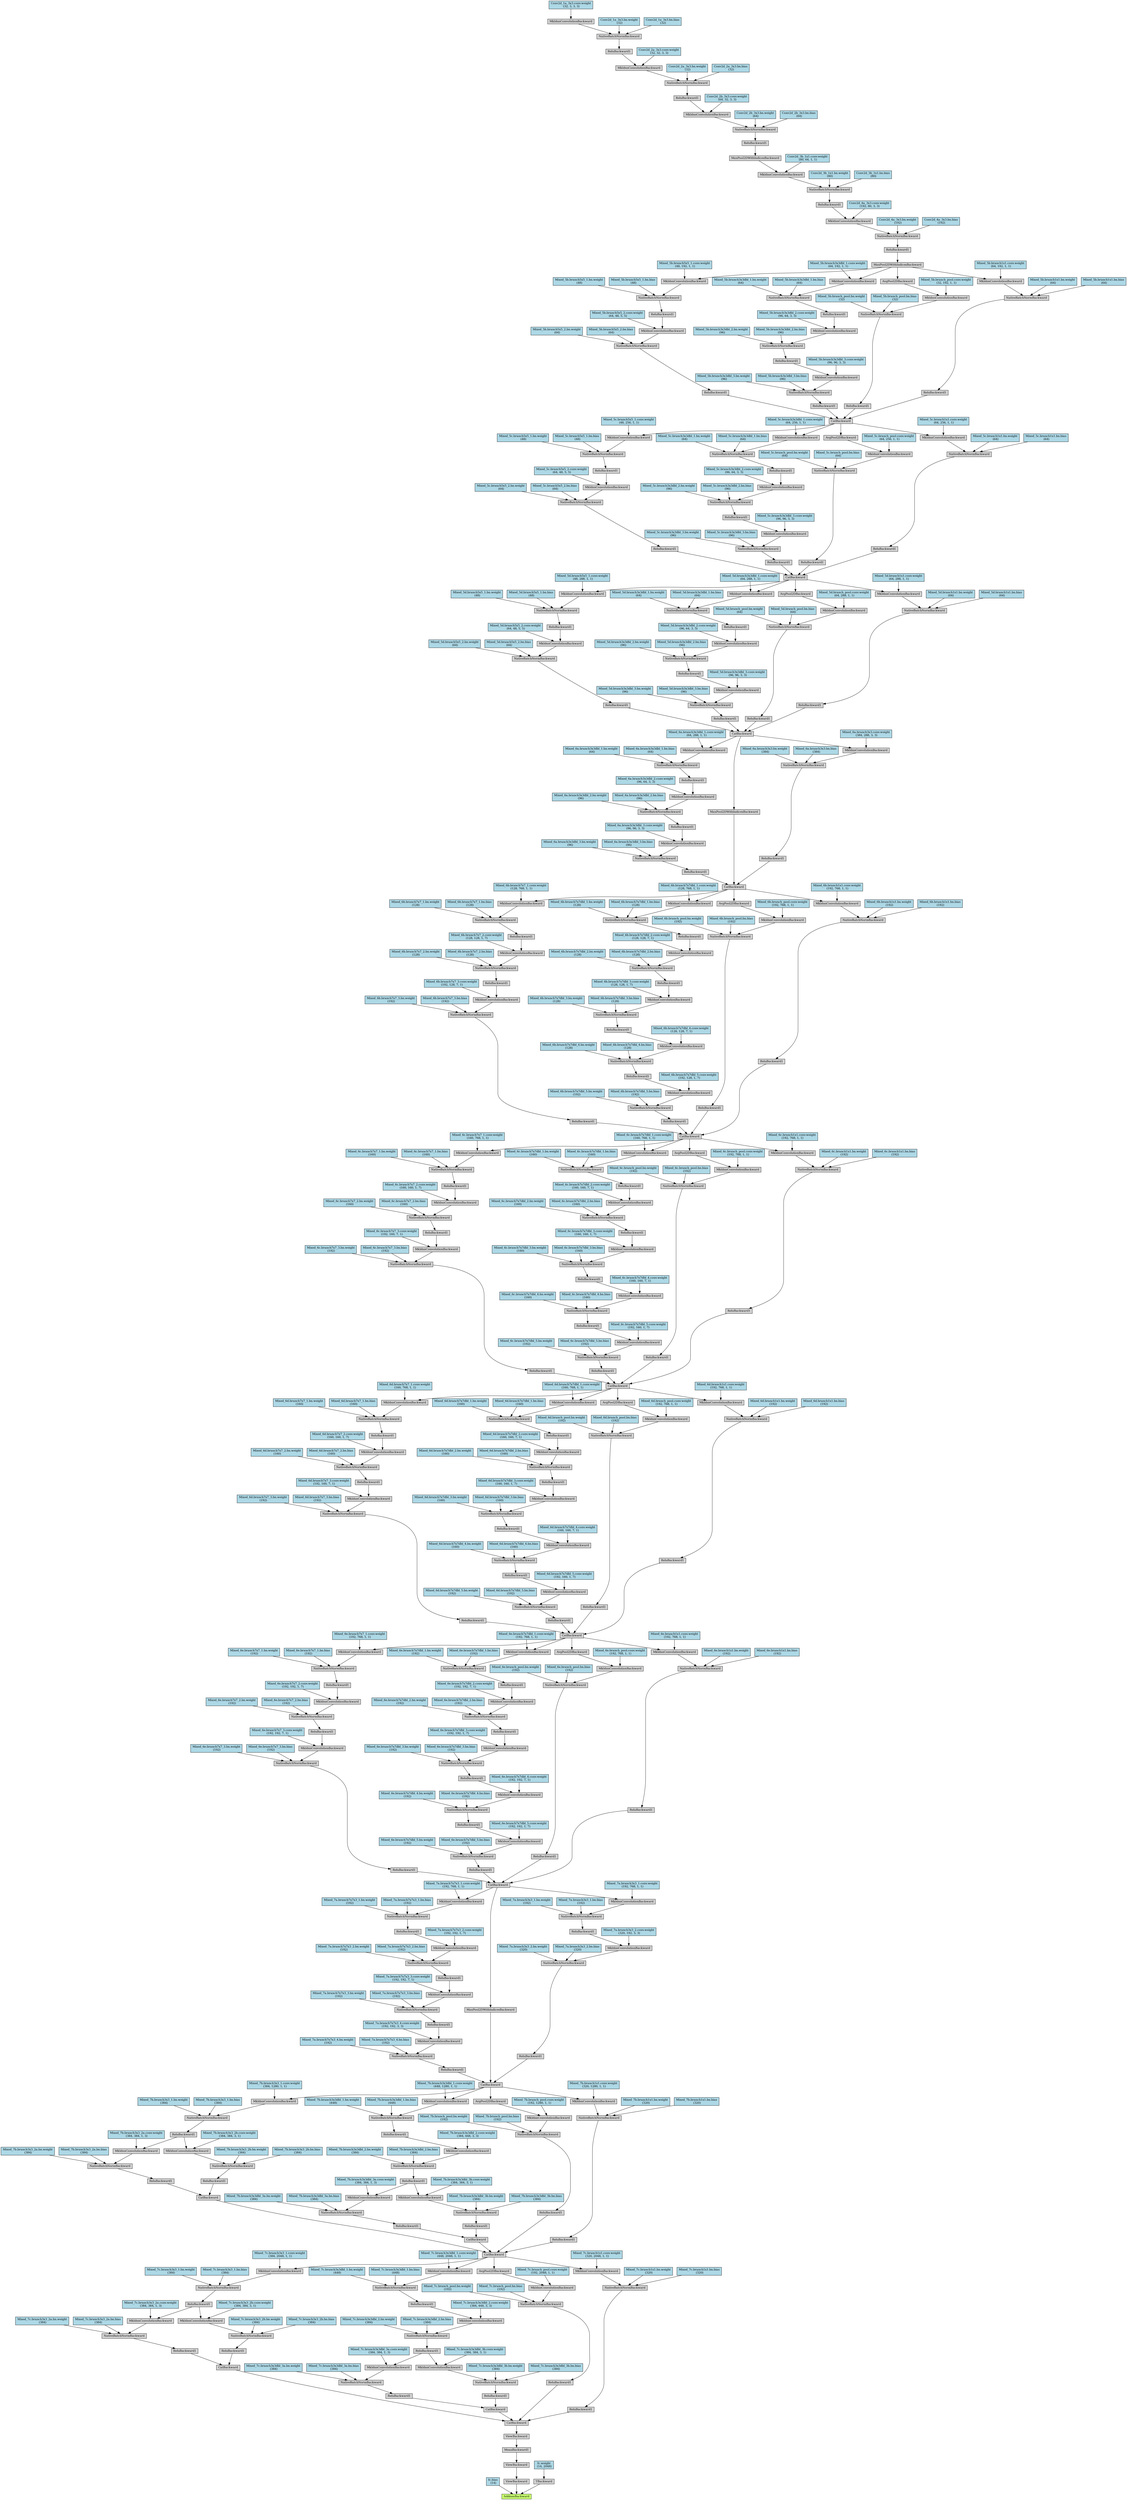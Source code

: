digraph {
	graph [size="185.1,185.1"]
	node [align=left fontsize=12 height=0.2 ranksep=0.1 shape=box style=filled]
		139962239018880 [label=AddmmBackward fillcolor=darkolivegreen1]
			139962239020560 -> 139962239018880
		139962239020560 [label="fc.bias
 (14)" fillcolor=lightblue]
			139962239019608 -> 139962239018880
		139962239019608 [label=ViewBackward]
			139962239019048 -> 139962239019608
		139962239019048 [label=ViewBackward]
			139962239019496 -> 139962239019048
		139962239019496 [label=MeanBackward1]
			139962239019944 -> 139962239019496
		139962239019944 [label=ViewBackward]
			139962239019888 -> 139962239019944
		139962239019888 [label=CatBackward]
			139962239020168 -> 139962239019888
		139962239020168 [label=ReluBackward1]
			139962239020952 -> 139962239020168
		139962239020952 [label=NativeBatchNormBackward]
			139962239021008 -> 139962239020952
		139962239021008 [label=MkldnnConvolutionBackward]
			139962239017424 -> 139962239021008
		139962239017424 [label=CatBackward]
			139959723553960 -> 139962239017424
		139959723553960 [label=ReluBackward1]
			139959723553344 -> 139959723553960
		139959723553344 [label=NativeBatchNormBackward]
			139959723553680 -> 139959723553344
		139959723553680 [label=MkldnnConvolutionBackward]
			139959723554464 -> 139959723553680
		139959723554464 [label=CatBackward]
			139959723554968 -> 139959723554464
		139959723554968 [label=ReluBackward1]
			139959723556592 -> 139959723554968
		139959723556592 [label=NativeBatchNormBackward]
			139959723556088 -> 139959723556592
		139959723556088 [label=MkldnnConvolutionBackward]
			139957227515976 -> 139959723556088
		139957227515976 [label=ReluBackward1]
			139957227516480 -> 139957227515976
		139957227516480 [label=NativeBatchNormBackward]
			139957227518160 -> 139957227516480
		139957227518160 [label=MkldnnConvolutionBackward]
			139957227517376 -> 139957227518160
		139957227517376 [label=CatBackward]
			139957227516368 -> 139957227517376
		139957227516368 [label=ReluBackward1]
			139957227517936 -> 139957227516368
		139957227517936 [label=NativeBatchNormBackward]
			139957227519784 -> 139957227517936
		139957227519784 [label=MkldnnConvolutionBackward]
			139957227519056 -> 139957227519784
		139957227519056 [label=CatBackward]
			139957227518608 -> 139957227519056
		139957227518608 [label=ReluBackward1]
			139957227517768 -> 139957227518608
		139957227517768 [label=NativeBatchNormBackward]
			139957227517488 -> 139957227517768
		139957227517488 [label=MkldnnConvolutionBackward]
			139958582925744 -> 139957227517488
		139958582925744 [label=CatBackward]
			139958582926360 -> 139958582925744
		139958582926360 [label=ReluBackward1]
			139959722562000 -> 139958582926360
		139959722562000 [label=NativeBatchNormBackward]
			139959722561776 -> 139959722562000
		139959722561776 [label=MkldnnConvolutionBackward]
			139959723937464 -> 139959722561776
		139959723937464 [label=CatBackward]
			139959723936288 -> 139959723937464
		139959723936288 [label=ReluBackward1]
			139959723935448 -> 139959723936288
		139959723935448 [label=NativeBatchNormBackward]
			139959723935168 -> 139959723935448
		139959723935168 [label=MkldnnConvolutionBackward]
			139959723934552 -> 139959723935168
		139959723934552 [label=CatBackward]
			139959723934048 -> 139959723934552
		139959723934048 [label=ReluBackward1]
			139959723576232 -> 139959723934048
		139959723576232 [label=NativeBatchNormBackward]
			139959723577072 -> 139959723576232
		139959723577072 [label=MkldnnConvolutionBackward]
			139959723576456 -> 139959723577072
		139959723576456 [label=CatBackward]
			139959723575448 -> 139959723576456
		139959723575448 [label=ReluBackward1]
			139959723574608 -> 139959723575448
		139959723574608 [label=NativeBatchNormBackward]
			139959723574328 -> 139959723574608
		139959723574328 [label=MkldnnConvolutionBackward]
			139959723573600 -> 139959723574328
		139959723573600 [label=CatBackward]
			139962651162832 -> 139959723573600
		139962651162832 [label=ReluBackward1]
			139962651163224 -> 139962651162832
		139962651163224 [label=NativeBatchNormBackward]
			139962651163728 -> 139962651163224
		139962651163728 [label=MkldnnConvolutionBackward]
			139962651161600 -> 139962651163728
		139962651161600 [label=CatBackward]
			139962651160872 -> 139962651161600
		139962651160872 [label=ReluBackward1]
			139962651163056 -> 139962651160872
		139962651163056 [label=NativeBatchNormBackward]
			139962651160704 -> 139962651163056
		139962651160704 [label=MkldnnConvolutionBackward]
			139959722884848 -> 139962651160704
		139959722884848 [label=MaxPool2DWithIndicesBackward]
			139959722884456 -> 139959722884848
		139959722884456 [label=ReluBackward1]
			139959722884120 -> 139959722884456
		139959722884120 [label=NativeBatchNormBackward]
			139959722883728 -> 139959722884120
		139959722883728 [label=MkldnnConvolutionBackward]
			139959722883056 -> 139959722883728
		139959722883056 [label=ReluBackward1]
			139959722882608 -> 139959722883056
		139959722882608 [label=NativeBatchNormBackward]
			139959722882328 -> 139959722882608
		139959722882328 [label=MkldnnConvolutionBackward]
			139959722881600 -> 139959722882328
		139959722881600 [label=MaxPool2DWithIndicesBackward]
			139959722881208 -> 139959722881600
		139959722881208 [label=ReluBackward1]
			139959723048856 -> 139959722881208
		139959723048856 [label=NativeBatchNormBackward]
			139959723048744 -> 139959723048856
		139959723048744 [label=MkldnnConvolutionBackward]
			139959723048520 -> 139959723048744
		139959723048520 [label=ReluBackward1]
			139959723048352 -> 139959723048520
		139959723048352 [label=NativeBatchNormBackward]
			139959723048240 -> 139959723048352
		139959723048240 [label=MkldnnConvolutionBackward]
			139959723048016 -> 139959723048240
		139959723048016 [label=ReluBackward1]
			139959723047848 -> 139959723048016
		139959723047848 [label=NativeBatchNormBackward]
			139959723047736 -> 139959723047848
		139959723047736 [label=MkldnnConvolutionBackward]
			139959723047512 -> 139959723047736
		139959723047512 [label="Conv2d_1a_3x3.conv.weight
 (32, 3, 3, 3)" fillcolor=lightblue]
			139959723047680 -> 139959723047848
		139959723047680 [label="Conv2d_1a_3x3.bn.weight
 (32)" fillcolor=lightblue]
			139959723047624 -> 139959723047848
		139959723047624 [label="Conv2d_1a_3x3.bn.bias
 (32)" fillcolor=lightblue]
			139959723047960 -> 139959723048240
		139959723047960 [label="Conv2d_2a_3x3.conv.weight
 (32, 32, 3, 3)" fillcolor=lightblue]
			139959723048184 -> 139959723048352
		139959723048184 [label="Conv2d_2a_3x3.bn.weight
 (32)" fillcolor=lightblue]
			139959723048128 -> 139959723048352
		139959723048128 [label="Conv2d_2a_3x3.bn.bias
 (32)" fillcolor=lightblue]
			139959723048464 -> 139959723048744
		139959723048464 [label="Conv2d_2b_3x3.conv.weight
 (64, 32, 3, 3)" fillcolor=lightblue]
			139959723048688 -> 139959723048856
		139959723048688 [label="Conv2d_2b_3x3.bn.weight
 (64)" fillcolor=lightblue]
			139959723048632 -> 139959723048856
		139959723048632 [label="Conv2d_2b_3x3.bn.bias
 (64)" fillcolor=lightblue]
			139959722881432 -> 139959722882328
		139959722881432 [label="Conv2d_3b_1x1.conv.weight
 (80, 64, 1, 1)" fillcolor=lightblue]
			139959722882104 -> 139959722882608
		139959722882104 [label="Conv2d_3b_1x1.bn.weight
 (80)" fillcolor=lightblue]
			139959722881992 -> 139959722882608
		139959722881992 [label="Conv2d_3b_1x1.bn.bias
 (80)" fillcolor=lightblue]
			139959722882944 -> 139959722883728
		139959722882944 [label="Conv2d_4a_3x3.conv.weight
 (192, 80, 3, 3)" fillcolor=lightblue]
			139959722883616 -> 139959722884120
		139959722883616 [label="Conv2d_4a_3x3.bn.weight
 (192)" fillcolor=lightblue]
			139959722883448 -> 139959722884120
		139959722883448 [label="Conv2d_4a_3x3.bn.bias
 (192)" fillcolor=lightblue]
			139959722884680 -> 139962651160704
		139959722884680 [label="Mixed_5b.branch1x1.conv.weight
 (64, 192, 1, 1)" fillcolor=lightblue]
			139962651163616 -> 139962651163056
		139962651163616 [label="Mixed_5b.branch1x1.bn.weight
 (64)" fillcolor=lightblue]
			139962651162496 -> 139962651163056
		139962651162496 [label="Mixed_5b.branch1x1.bn.bias
 (64)" fillcolor=lightblue]
			139962651162328 -> 139962651161600
		139962651162328 [label=ReluBackward1]
			139962651162608 -> 139962651162328
		139962651162608 [label=NativeBatchNormBackward]
			139959722884568 -> 139962651162608
		139959722884568 [label=MkldnnConvolutionBackward]
			139959722882832 -> 139959722884568
		139959722882832 [label=ReluBackward1]
			139959722882496 -> 139959722882832
		139959722882496 [label=NativeBatchNormBackward]
			139959723048576 -> 139959722882496
		139959723048576 [label=MkldnnConvolutionBackward]
			139959722884848 -> 139959723048576
			139959723047904 -> 139959723048576
		139959723047904 [label="Mixed_5b.branch5x5_1.conv.weight
 (48, 192, 1, 1)" fillcolor=lightblue]
			139959723048912 -> 139959722882496
		139959723048912 [label="Mixed_5b.branch5x5_1.bn.weight
 (48)" fillcolor=lightblue]
			139959723048408 -> 139959722882496
		139959723048408 [label="Mixed_5b.branch5x5_1.bn.bias
 (48)" fillcolor=lightblue]
			139959722881824 -> 139959722884568
		139959722881824 [label="Mixed_5b.branch5x5_2.conv.weight
 (64, 48, 5, 5)" fillcolor=lightblue]
			139959722883952 -> 139962651162608
		139959722883952 [label="Mixed_5b.branch5x5_2.bn.weight
 (64)" fillcolor=lightblue]
			139959722883224 -> 139962651162608
		139959722883224 [label="Mixed_5b.branch5x5_2.bn.bias
 (64)" fillcolor=lightblue]
			139962651160984 -> 139962651161600
		139962651160984 [label=ReluBackward1]
			139962651161992 -> 139962651160984
		139962651161992 [label=NativeBatchNormBackward]
			139959722881320 -> 139962651161992
		139959722881320 [label=MkldnnConvolutionBackward]
			139959723047400 -> 139959722881320
		139959723047400 [label=ReluBackward1]
			139959723047064 -> 139959723047400
		139959723047064 [label=NativeBatchNormBackward]
			139959723046952 -> 139959723047064
		139959723046952 [label=MkldnnConvolutionBackward]
			139959723045552 -> 139959723046952
		139959723045552 [label=ReluBackward1]
			139959723045160 -> 139959723045552
		139959723045160 [label=NativeBatchNormBackward]
			139962239581208 -> 139959723045160
		139962239581208 [label=MkldnnConvolutionBackward]
			139959722884848 -> 139962239581208
			139962239581600 -> 139962239581208
		139962239581600 [label="Mixed_5b.branch3x3dbl_1.conv.weight
 (64, 192, 1, 1)" fillcolor=lightblue]
			139962239581096 -> 139959723045160
		139962239581096 [label="Mixed_5b.branch3x3dbl_1.bn.weight
 (64)" fillcolor=lightblue]
			139962239580424 -> 139959723045160
		139962239580424 [label="Mixed_5b.branch3x3dbl_1.bn.bias
 (64)" fillcolor=lightblue]
			139959723045384 -> 139959723046952
		139959723045384 [label="Mixed_5b.branch3x3dbl_2.conv.weight
 (96, 64, 3, 3)" fillcolor=lightblue]
			139959723046784 -> 139959723047064
		139959723046784 [label="Mixed_5b.branch3x3dbl_2.bn.weight
 (96)" fillcolor=lightblue]
			139959723046560 -> 139959723047064
		139959723046560 [label="Mixed_5b.branch3x3dbl_2.bn.bias
 (96)" fillcolor=lightblue]
			139959723047792 -> 139959722881320
		139959723047792 [label="Mixed_5b.branch3x3dbl_3.conv.weight
 (96, 96, 3, 3)" fillcolor=lightblue]
			139959723048072 -> 139962651161992
		139959723048072 [label="Mixed_5b.branch3x3dbl_3.bn.weight
 (96)" fillcolor=lightblue]
			139959723048296 -> 139962651161992
		139959723048296 [label="Mixed_5b.branch3x3dbl_3.bn.bias
 (96)" fillcolor=lightblue]
			139962651161432 -> 139962651161600
		139962651161432 [label=ReluBackward1]
			139959722884232 -> 139962651161432
		139959722884232 [label=NativeBatchNormBackward]
			139959723047568 -> 139959722884232
		139959723047568 [label=MkldnnConvolutionBackward]
			139959723044936 -> 139959723047568
		139959723044936 [label=AvgPool2DBackward]
			139959722884848 -> 139959723044936
			139962239580704 -> 139959723047568
		139962239580704 [label="Mixed_5b.branch_pool.conv.weight
 (32, 192, 1, 1)" fillcolor=lightblue]
			139959723046448 -> 139959722884232
		139959723046448 [label="Mixed_5b.branch_pool.bn.weight
 (32)" fillcolor=lightblue]
			139959723045272 -> 139959722884232
		139959723045272 [label="Mixed_5b.branch_pool.bn.bias
 (32)" fillcolor=lightblue]
			139962651163952 -> 139962651163728
		139962651163952 [label="Mixed_5c.branch1x1.conv.weight
 (64, 256, 1, 1)" fillcolor=lightblue]
			139962651164232 -> 139962651163224
		139962651164232 [label="Mixed_5c.branch1x1.bn.weight
 (64)" fillcolor=lightblue]
			139962651163448 -> 139962651163224
		139962651163448 [label="Mixed_5c.branch1x1.bn.bias
 (64)" fillcolor=lightblue]
			139962651161824 -> 139959723573600
		139962651161824 [label=ReluBackward1]
			139959723048800 -> 139962651161824
		139959723048800 [label=NativeBatchNormBackward]
			139962651164120 -> 139959723048800
		139962651164120 [label=MkldnnConvolutionBackward]
			139962239580928 -> 139962651164120
		139962239580928 [label=ReluBackward1]
			139962239579472 -> 139962239580928
		139962239579472 [label=NativeBatchNormBackward]
			139962239578352 -> 139962239579472
		139962239578352 [label=MkldnnConvolutionBackward]
			139962651161600 -> 139962239578352
			139962239579808 -> 139962239578352
		139962239579808 [label="Mixed_5c.branch5x5_1.conv.weight
 (48, 256, 1, 1)" fillcolor=lightblue]
			139962239579304 -> 139962239579472
		139962239579304 [label="Mixed_5c.branch5x5_1.bn.weight
 (48)" fillcolor=lightblue]
			139962239579584 -> 139962239579472
		139962239579584 [label="Mixed_5c.branch5x5_1.bn.bias
 (48)" fillcolor=lightblue]
			139962239581936 -> 139962651164120
		139962239581936 [label="Mixed_5c.branch5x5_2.conv.weight
 (64, 48, 5, 5)" fillcolor=lightblue]
			139962651161320 -> 139959723048800
		139962651161320 [label="Mixed_5c.branch5x5_2.bn.weight
 (64)" fillcolor=lightblue]
			139962651162104 -> 139959723048800
		139962651162104 [label="Mixed_5c.branch5x5_2.bn.bias
 (64)" fillcolor=lightblue]
			139962651164568 -> 139959723573600
		139962651164568 [label=ReluBackward1]
			139959723047176 -> 139962651164568
		139959723047176 [label=NativeBatchNormBackward]
			139962239578464 -> 139959723047176
		139962239578464 [label=MkldnnConvolutionBackward]
			139962239581712 -> 139962239578464
		139962239581712 [label=ReluBackward1]
			139962239580312 -> 139962239581712
		139962239580312 [label=NativeBatchNormBackward]
			139962239578912 -> 139962239580312
		139962239578912 [label=MkldnnConvolutionBackward]
			139962239582160 -> 139962239578912
		139962239582160 [label=ReluBackward1]
			139959724088904 -> 139962239582160
		139959724088904 [label=NativeBatchNormBackward]
			139959724088624 -> 139959724088904
		139959724088624 [label=MkldnnConvolutionBackward]
			139962651161600 -> 139959724088624
			139959724088008 -> 139959724088624
		139959724088008 [label="Mixed_5c.branch3x3dbl_1.conv.weight
 (64, 256, 1, 1)" fillcolor=lightblue]
			139959724088512 -> 139959724088904
		139959724088512 [label="Mixed_5c.branch3x3dbl_1.bn.weight
 (64)" fillcolor=lightblue]
			139959724088288 -> 139959724088904
		139959724088288 [label="Mixed_5c.branch3x3dbl_1.bn.bias
 (64)" fillcolor=lightblue]
			139959724089296 -> 139962239578912
		139959724089296 [label="Mixed_5c.branch3x3dbl_2.conv.weight
 (96, 64, 3, 3)" fillcolor=lightblue]
			139962239578800 -> 139962239580312
		139962239578800 [label="Mixed_5c.branch3x3dbl_2.bn.weight
 (96)" fillcolor=lightblue]
			139962239578688 -> 139962239580312
		139962239578688 [label="Mixed_5c.branch3x3dbl_2.bn.bias
 (96)" fillcolor=lightblue]
			139962239582048 -> 139962239578464
		139962239582048 [label="Mixed_5c.branch3x3dbl_3.conv.weight
 (96, 96, 3, 3)" fillcolor=lightblue]
			139962239580088 -> 139959723047176
		139962239580088 [label="Mixed_5c.branch3x3dbl_3.bn.weight
 (96)" fillcolor=lightblue]
			139962239579976 -> 139959723047176
		139962239579976 [label="Mixed_5c.branch3x3dbl_3.bn.bias
 (96)" fillcolor=lightblue]
			139962651164456 -> 139959723573600
		139962651164456 [label=ReluBackward1]
			139962651162944 -> 139962651164456
		139962651162944 [label=NativeBatchNormBackward]
			139962239581432 -> 139962651162944
		139962239581432 [label=MkldnnConvolutionBackward]
			139959724088176 -> 139962239581432
		139959724088176 [label=AvgPool2DBackward]
			139962651161600 -> 139959724088176
			139959724087784 -> 139962239581432
		139959724087784 [label="Mixed_5c.branch_pool.conv.weight
 (64, 256, 1, 1)" fillcolor=lightblue]
			139962239578184 -> 139962651162944
		139962239578184 [label="Mixed_5c.branch_pool.bn.weight
 (64)" fillcolor=lightblue]
			139962239579080 -> 139962651162944
		139962239579080 [label="Mixed_5c.branch_pool.bn.bias
 (64)" fillcolor=lightblue]
			139959723573432 -> 139959723574328
		139959723573432 [label="Mixed_5d.branch1x1.conv.weight
 (64, 288, 1, 1)" fillcolor=lightblue]
			139959723574104 -> 139959723574608
		139959723574104 [label="Mixed_5d.branch1x1.bn.weight
 (64)" fillcolor=lightblue]
			139959723573992 -> 139959723574608
		139959723573992 [label="Mixed_5d.branch1x1.bn.bias
 (64)" fillcolor=lightblue]
			139959723575224 -> 139959723576456
		139959723575224 [label=ReluBackward1]
			139959723574496 -> 139959723575224
		139959723574496 [label=NativeBatchNormBackward]
			139959723573320 -> 139959723574496
		139959723573320 [label=MkldnnConvolutionBackward]
			139959724088736 -> 139959723573320
		139959724088736 [label=ReluBackward1]
			139959724087504 -> 139959724088736
		139959724087504 [label=NativeBatchNormBackward]
			139959724087000 -> 139959724087504
		139959724087000 [label=MkldnnConvolutionBackward]
			139959723573600 -> 139959724087000
			139959724086384 -> 139959724087000
		139959724086384 [label="Mixed_5d.branch5x5_1.conv.weight
 (48, 288, 1, 1)" fillcolor=lightblue]
			139959724086888 -> 139959724087504
		139959724086888 [label="Mixed_5d.branch5x5_1.bn.weight
 (48)" fillcolor=lightblue]
			139959724086664 -> 139959724087504
		139959724086664 [label="Mixed_5d.branch5x5_1.bn.bias
 (48)" fillcolor=lightblue]
			139959724087280 -> 139959723573320
		139959724087280 [label="Mixed_5d.branch5x5_2.conv.weight
 (64, 48, 5, 5)" fillcolor=lightblue]
			139962239580536 -> 139959723574496
		139962239580536 [label="Mixed_5d.branch5x5_2.bn.weight
 (64)" fillcolor=lightblue]
			139962651161208 -> 139959723574496
		139962651161208 [label="Mixed_5d.branch5x5_2.bn.bias
 (64)" fillcolor=lightblue]
			139959723575056 -> 139959723576456
		139959723575056 [label=ReluBackward1]
			139959723573824 -> 139959723575056
		139959723573824 [label=NativeBatchNormBackward]
			139959724087672 -> 139959723573824
		139959724087672 [label=MkldnnConvolutionBackward]
			139959724085880 -> 139959724087672
		139959724085880 [label=ReluBackward1]
			139959724085488 -> 139959724085880
		139959724085488 [label=NativeBatchNormBackward]
			139959722844056 -> 139959724085488
		139959722844056 [label=MkldnnConvolutionBackward]
			139959722843440 -> 139959722844056
		139959722843440 [label=ReluBackward1]
			139959722842936 -> 139959722843440
		139959722842936 [label=NativeBatchNormBackward]
			139959722842600 -> 139959722842936
		139959722842600 [label=MkldnnConvolutionBackward]
			139959723573600 -> 139959722842600
			139959722841928 -> 139959722842600
		139959722841928 [label="Mixed_5d.branch3x3dbl_1.conv.weight
 (64, 288, 1, 1)" fillcolor=lightblue]
			139959722842432 -> 139959722842936
		139959722842432 [label="Mixed_5d.branch3x3dbl_1.bn.weight
 (64)" fillcolor=lightblue]
			139959722842208 -> 139959722842936
		139959722842208 [label="Mixed_5d.branch3x3dbl_1.bn.bias
 (64)" fillcolor=lightblue]
			139959722843216 -> 139959722844056
		139959722843216 [label="Mixed_5d.branch3x3dbl_2.conv.weight
 (96, 64, 3, 3)" fillcolor=lightblue]
			139959722843832 -> 139959724085488
		139959722843832 [label="Mixed_5d.branch3x3dbl_2.bn.weight
 (96)" fillcolor=lightblue]
			139959722843664 -> 139959724085488
		139959722843664 [label="Mixed_5d.branch3x3dbl_2.bn.bias
 (96)" fillcolor=lightblue]
			139959724085656 -> 139959724087672
		139959724085656 [label="Mixed_5d.branch3x3dbl_3.conv.weight
 (96, 96, 3, 3)" fillcolor=lightblue]
			139959724086552 -> 139959723573824
		139959724086552 [label="Mixed_5d.branch3x3dbl_3.bn.weight
 (96)" fillcolor=lightblue]
			139959724086160 -> 139959723573824
		139959724086160 [label="Mixed_5d.branch3x3dbl_3.bn.bias
 (96)" fillcolor=lightblue]
			139959723574944 -> 139959723576456
		139959723574944 [label=ReluBackward1]
			139959724089128 -> 139959723574944
		139959724089128 [label=NativeBatchNormBackward]
			139959724086048 -> 139959724089128
		139959724086048 [label=MkldnnConvolutionBackward]
			139959722842040 -> 139959724086048
		139959722842040 [label=AvgPool2DBackward]
			139959723573600 -> 139959722842040
			139959722841816 -> 139959724086048
		139959722841816 [label="Mixed_5d.branch_pool.conv.weight
 (64, 288, 1, 1)" fillcolor=lightblue]
			139959724085376 -> 139959724089128
		139959724085376 [label="Mixed_5d.branch_pool.bn.weight
 (64)" fillcolor=lightblue]
			139959722843552 -> 139959724089128
		139959722843552 [label="Mixed_5d.branch_pool.bn.bias
 (64)" fillcolor=lightblue]
			139959723575728 -> 139959723577072
		139959723575728 [label="Mixed_6a.branch3x3.conv.weight
 (384, 288, 3, 3)" fillcolor=lightblue]
			139959723576120 -> 139959723576232
		139959723576120 [label="Mixed_6a.branch3x3.bn.weight
 (384)" fillcolor=lightblue]
			139959723577240 -> 139959723576232
		139959723577240 [label="Mixed_6a.branch3x3.bn.bias
 (384)" fillcolor=lightblue]
			139959723933824 -> 139959723934552
		139959723933824 [label=ReluBackward1]
			139959724087112 -> 139959723933824
		139959724087112 [label=NativeBatchNormBackward]
			139959723576848 -> 139959724087112
		139959723576848 [label=MkldnnConvolutionBackward]
			139959722842712 -> 139959723576848
		139959722842712 [label=ReluBackward1]
			139959722841480 -> 139959722842712
		139959722841480 [label=NativeBatchNormBackward]
			139959722840976 -> 139959722841480
		139959722840976 [label=MkldnnConvolutionBackward]
			139959722840304 -> 139959722840976
		139959722840304 [label=ReluBackward1]
			139959722511552 -> 139959722840304
		139959722511552 [label=NativeBatchNormBackward]
			139959722511776 -> 139959722511552
		139959722511776 [label=MkldnnConvolutionBackward]
			139959723576456 -> 139959722511776
			139959722510320 -> 139959722511776
		139959722510320 [label="Mixed_6a.branch3x3dbl_1.conv.weight
 (64, 288, 1, 1)" fillcolor=lightblue]
			139959722512280 -> 139959722511552
		139959722512280 [label="Mixed_6a.branch3x3dbl_1.bn.weight
 (64)" fillcolor=lightblue]
			139959722510880 -> 139959722511552
		139959722510880 [label="Mixed_6a.branch3x3dbl_1.bn.bias
 (64)" fillcolor=lightblue]
			139959722840136 -> 139959722840976
		139959722840136 [label="Mixed_6a.branch3x3dbl_2.conv.weight
 (96, 64, 3, 3)" fillcolor=lightblue]
			139959722840808 -> 139959722841480
		139959722840808 [label="Mixed_6a.branch3x3dbl_2.bn.weight
 (96)" fillcolor=lightblue]
			139959722840584 -> 139959722841480
		139959722840584 [label="Mixed_6a.branch3x3dbl_2.bn.bias
 (96)" fillcolor=lightblue]
			139959722841312 -> 139959723576848
		139959722841312 [label="Mixed_6a.branch3x3dbl_3.conv.weight
 (96, 96, 3, 3)" fillcolor=lightblue]
			139959723575616 -> 139959724087112
		139959723575616 [label="Mixed_6a.branch3x3dbl_3.bn.weight
 (96)" fillcolor=lightblue]
			139959723574832 -> 139959724087112
		139959723574832 [label="Mixed_6a.branch3x3dbl_3.bn.bias
 (96)" fillcolor=lightblue]
			139959723576680 -> 139959723934552
		139959723576680 [label=MaxPool2DWithIndicesBackward]
			139959723576456 -> 139959723576680
			139959723934328 -> 139959723935168
		139959723934328 [label="Mixed_6b.branch1x1.conv.weight
 (192, 768, 1, 1)" fillcolor=lightblue]
			139959723934944 -> 139959723935448
		139959723934944 [label="Mixed_6b.branch1x1.bn.weight
 (192)" fillcolor=lightblue]
			139959723934776 -> 139959723935448
		139959723934776 [label="Mixed_6b.branch1x1.bn.bias
 (192)" fillcolor=lightblue]
			139959723936176 -> 139959723937464
		139959723936176 [label=ReluBackward1]
			139959723935336 -> 139959723936176
		139959723935336 [label=NativeBatchNormBackward]
			139959723934216 -> 139959723935336
		139959723934216 [label=MkldnnConvolutionBackward]
			139959722841592 -> 139959723934216
		139959722841592 [label=ReluBackward1]
			139959722509256 -> 139959722841592
		139959722509256 [label=NativeBatchNormBackward]
			139959722510152 -> 139959722509256
		139959722510152 [label=MkldnnConvolutionBackward]
			139959722510432 -> 139959722510152
		139959722510432 [label=ReluBackward1]
			139959722511048 -> 139959722510432
		139959722511048 [label=NativeBatchNormBackward]
			139959722510656 -> 139959722511048
		139959722510656 [label=MkldnnConvolutionBackward]
			139959723934552 -> 139959722510656
			139959722509928 -> 139959722510656
		139959722509928 [label="Mixed_6b.branch7x7_1.conv.weight
 (128, 768, 1, 1)" fillcolor=lightblue]
			139959722508528 -> 139959722511048
		139959722508528 [label="Mixed_6b.branch7x7_1.bn.weight
 (128)" fillcolor=lightblue]
			139959722512056 -> 139959722511048
		139959722512056 [label="Mixed_6b.branch7x7_1.bn.bias
 (128)" fillcolor=lightblue]
			139959722511272 -> 139959722510152
		139959722511272 [label="Mixed_6b.branch7x7_2.conv.weight
 (128, 128, 1, 7)" fillcolor=lightblue]
			139959722509648 -> 139959722509256
		139959722509648 [label="Mixed_6b.branch7x7_2.bn.weight
 (128)" fillcolor=lightblue]
			139959722509032 -> 139959722509256
		139959722509032 [label="Mixed_6b.branch7x7_2.bn.bias
 (128)" fillcolor=lightblue]
			139959722840416 -> 139959723934216
		139959722840416 [label="Mixed_6b.branch7x7_3.conv.weight
 (192, 128, 7, 1)" fillcolor=lightblue]
			139959723575952 -> 139959723935336
		139959723575952 [label="Mixed_6b.branch7x7_3.bn.weight
 (192)" fillcolor=lightblue]
			139959723576568 -> 139959723935336
		139959723576568 [label="Mixed_6b.branch7x7_3.bn.bias
 (192)" fillcolor=lightblue]
			139959723935952 -> 139959723937464
		139959723935952 [label=ReluBackward1]
			139959723934664 -> 139959723935952
		139959723934664 [label=NativeBatchNormBackward]
			139959722841088 -> 139959723934664
		139959722841088 [label=MkldnnConvolutionBackward]
			139959722510768 -> 139959722841088
		139959722510768 [label=ReluBackward1]
			139959722508808 -> 139959722510768
		139959722508808 [label=NativeBatchNormBackward]
			139962079732512 -> 139959722508808
		139962079732512 [label=MkldnnConvolutionBackward]
			139962079732792 -> 139962079732512
		139962079732792 [label=ReluBackward1]
			139962079733632 -> 139962079732792
		139962079733632 [label=NativeBatchNormBackward]
			139962079733408 -> 139962079733632
		139962079733408 [label=MkldnnConvolutionBackward]
			139962079734304 -> 139962079733408
		139962079734304 [label=ReluBackward1]
			139962079745248 -> 139962079734304
		139962079745248 [label=NativeBatchNormBackward]
			139962079744240 -> 139962079745248
		139962079744240 [label=MkldnnConvolutionBackward]
			139962079746928 -> 139962079744240
		139962079746928 [label=ReluBackward1]
			139962079744352 -> 139962079746928
		139962079744352 [label=NativeBatchNormBackward]
			139962079746704 -> 139962079744352
		139962079746704 [label=MkldnnConvolutionBackward]
			139959723934552 -> 139962079746704
			139962079746032 -> 139962079746704
		139962079746032 [label="Mixed_6b.branch7x7dbl_1.conv.weight
 (128, 768, 1, 1)" fillcolor=lightblue]
			139962079746816 -> 139962079744352
		139962079746816 [label="Mixed_6b.branch7x7dbl_1.bn.weight
 (128)" fillcolor=lightblue]
			139962079747488 -> 139962079744352
		139962079747488 [label="Mixed_6b.branch7x7dbl_1.bn.bias
 (128)" fillcolor=lightblue]
			139962079745808 -> 139962079744240
		139962079745808 [label="Mixed_6b.branch7x7dbl_2.conv.weight
 (128, 128, 7, 1)" fillcolor=lightblue]
			139962079744408 -> 139962079745248
		139962079744408 [label="Mixed_6b.branch7x7dbl_2.bn.weight
 (128)" fillcolor=lightblue]
			139962079745024 -> 139962079745248
		139962079745024 [label="Mixed_6b.branch7x7dbl_2.bn.bias
 (128)" fillcolor=lightblue]
			139962079735200 -> 139962079733408
		139962079735200 [label="Mixed_6b.branch7x7dbl_3.conv.weight
 (128, 128, 1, 7)" fillcolor=lightblue]
			139962079732624 -> 139962079733632
		139962079732624 [label="Mixed_6b.branch7x7dbl_3.bn.weight
 (128)" fillcolor=lightblue]
			139962079734192 -> 139962079733632
		139962079734192 [label="Mixed_6b.branch7x7dbl_3.bn.bias
 (128)" fillcolor=lightblue]
			139962079732736 -> 139962079732512
		139962079732736 [label="Mixed_6b.branch7x7dbl_4.conv.weight
 (128, 128, 7, 1)" fillcolor=lightblue]
			139962079731840 -> 139959722508808
		139962079731840 [label="Mixed_6b.branch7x7dbl_4.bn.weight
 (128)" fillcolor=lightblue]
			139962079735088 -> 139959722508808
		139962079735088 [label="Mixed_6b.branch7x7dbl_4.bn.bias
 (128)" fillcolor=lightblue]
			139959722509424 -> 139959722841088
		139959722509424 [label="Mixed_6b.branch7x7dbl_5.conv.weight
 (192, 128, 1, 7)" fillcolor=lightblue]
			139959722511944 -> 139959723934664
		139959722511944 [label="Mixed_6b.branch7x7dbl_5.bn.weight
 (192)" fillcolor=lightblue]
			139959722509816 -> 139959723934664
		139959722509816 [label="Mixed_6b.branch7x7dbl_5.bn.bias
 (192)" fillcolor=lightblue]
			139959723935840 -> 139959723937464
		139959723935840 [label=ReluBackward1]
			139959722843104 -> 139959723935840
		139959722843104 [label=NativeBatchNormBackward]
			139959722508696 -> 139959722843104
		139959722508696 [label=MkldnnConvolutionBackward]
			139962079731952 -> 139959722508696
		139962079731952 [label=AvgPool2DBackward]
			139959723934552 -> 139962079731952
			139962079734416 -> 139959722508696
		139962079734416 [label="Mixed_6b.branch_pool.conv.weight
 (192, 768, 1, 1)" fillcolor=lightblue]
			139959722509144 -> 139959722843104
		139959722509144 [label="Mixed_6b.branch_pool.bn.weight
 (192)" fillcolor=lightblue]
			139962079734472 -> 139959722843104
		139962079734472 [label="Mixed_6b.branch_pool.bn.bias
 (192)" fillcolor=lightblue]
			139959723936568 -> 139959722561776
		139959723936568 [label="Mixed_6c.branch1x1.conv.weight
 (192, 768, 1, 1)" fillcolor=lightblue]
			139959722561720 -> 139959722562000
		139959722561720 [label="Mixed_6c.branch1x1.bn.weight
 (192)" fillcolor=lightblue]
			139959722561664 -> 139959722562000
		139959722561664 [label="Mixed_6c.branch1x1.bn.bias
 (192)" fillcolor=lightblue]
			139958582924568 -> 139958582925744
		139958582924568 [label=ReluBackward1]
			139959722561944 -> 139958582924568
		139959722561944 [label=NativeBatchNormBackward]
			139959723937576 -> 139959722561944
		139959723937576 [label=MkldnnConvolutionBackward]
			139962079733520 -> 139959723937576
		139962079733520 [label=ReluBackward1]
			139962079745136 -> 139962079733520
		139962079745136 [label=NativeBatchNormBackward]
			139962079747768 -> 139962079745136
		139962079747768 [label=MkldnnConvolutionBackward]
			139962079756640 -> 139962079747768
		139962079756640 [label=ReluBackward1]
			139962079757424 -> 139962079756640
		139962079757424 [label=NativeBatchNormBackward]
			139962079757704 -> 139962079757424
		139962079757704 [label=MkldnnConvolutionBackward]
			139959723937464 -> 139962079757704
			139962079759104 -> 139962079757704
		139962079759104 [label="Mixed_6c.branch7x7_1.conv.weight
 (160, 768, 1, 1)" fillcolor=lightblue]
			139962079758320 -> 139962079757424
		139962079758320 [label="Mixed_6c.branch7x7_1.bn.weight
 (160)" fillcolor=lightblue]
			139962079758432 -> 139962079757424
		139962079758432 [label="Mixed_6c.branch7x7_1.bn.bias
 (160)" fillcolor=lightblue]
			139962079758544 -> 139962079747768
		139962079758544 [label="Mixed_6c.branch7x7_2.conv.weight
 (160, 160, 1, 7)" fillcolor=lightblue]
			139962079746088 -> 139962079745136
		139962079746088 [label="Mixed_6c.branch7x7_2.bn.weight
 (160)" fillcolor=lightblue]
			139962079747712 -> 139962079745136
		139962079747712 [label="Mixed_6c.branch7x7_2.bn.bias
 (160)" fillcolor=lightblue]
			139962079745920 -> 139959723937576
		139962079745920 [label="Mixed_6c.branch7x7_3.conv.weight
 (192, 160, 7, 1)" fillcolor=lightblue]
			139959723936400 -> 139959722561944
		139959723936400 [label="Mixed_6c.branch7x7_3.bn.weight
 (192)" fillcolor=lightblue]
			139959723935672 -> 139959722561944
		139959723935672 [label="Mixed_6c.branch7x7_3.bn.bias
 (192)" fillcolor=lightblue]
			139959722562840 -> 139958582925744
		139959722562840 [label=ReluBackward1]
			139959722511440 -> 139959722562840
		139959722511440 [label=NativeBatchNormBackward]
			139962079744128 -> 139959722511440
		139962079744128 [label=MkldnnConvolutionBackward]
			139962079760224 -> 139962079744128
		139962079760224 [label=ReluBackward1]
			139962079759384 -> 139962079760224
		139962079759384 [label=NativeBatchNormBackward]
			139962079757648 -> 139962079759384
		139962079757648 [label=MkldnnConvolutionBackward]
			139957221126608 -> 139962079757648
		139957221126608 [label=ReluBackward1]
			139957221127504 -> 139957221126608
		139957221127504 [label=NativeBatchNormBackward]
			139957221129408 -> 139957221127504
		139957221129408 [label=MkldnnConvolutionBackward]
			139957221128568 -> 139957221129408
		139957221128568 [label=ReluBackward1]
			139957221129968 -> 139957221128568
		139957221129968 [label=NativeBatchNormBackward]
			139957221128512 -> 139957221129968
		139957221128512 [label=MkldnnConvolutionBackward]
			139957221184176 -> 139957221128512
		139957221184176 [label=ReluBackward1]
			139957221184960 -> 139957221184176
		139957221184960 [label=NativeBatchNormBackward]
			139957221185240 -> 139957221184960
		139957221185240 [label=MkldnnConvolutionBackward]
			139959723937464 -> 139957221185240
			139957221186752 -> 139957221185240
		139957221186752 [label="Mixed_6c.branch7x7dbl_1.conv.weight
 (160, 768, 1, 1)" fillcolor=lightblue]
			139957221185856 -> 139957221184960
		139957221185856 [label="Mixed_6c.branch7x7dbl_1.bn.weight
 (160)" fillcolor=lightblue]
			139957221185968 -> 139957221184960
		139957221185968 [label="Mixed_6c.branch7x7dbl_1.bn.bias
 (160)" fillcolor=lightblue]
			139957221186080 -> 139957221128512
		139957221186080 [label="Mixed_6c.branch7x7dbl_2.conv.weight
 (160, 160, 7, 1)" fillcolor=lightblue]
			139957221130192 -> 139957221129968
		139957221130192 [label="Mixed_6c.branch7x7dbl_2.bn.weight
 (160)" fillcolor=lightblue]
			139957221184288 -> 139957221129968
		139957221184288 [label="Mixed_6c.branch7x7dbl_2.bn.bias
 (160)" fillcolor=lightblue]
			139957221129184 -> 139957221129408
		139957221129184 [label="Mixed_6c.branch7x7dbl_3.conv.weight
 (160, 160, 1, 7)" fillcolor=lightblue]
			139957221128288 -> 139957221127504
		139957221128288 [label="Mixed_6c.branch7x7dbl_3.bn.weight
 (160)" fillcolor=lightblue]
			139957221128400 -> 139957221127504
		139957221128400 [label="Mixed_6c.branch7x7dbl_3.bn.bias
 (160)" fillcolor=lightblue]
			139957221126720 -> 139962079757648
		139957221126720 [label="Mixed_6c.branch7x7dbl_4.conv.weight
 (160, 160, 7, 1)" fillcolor=lightblue]
			139962079760112 -> 139962079759384
		139962079760112 [label="Mixed_6c.branch7x7dbl_4.bn.weight
 (160)" fillcolor=lightblue]
			139962079759328 -> 139962079759384
		139962079759328 [label="Mixed_6c.branch7x7dbl_4.bn.bias
 (160)" fillcolor=lightblue]
			139962079759216 -> 139962079744128
		139962079759216 [label="Mixed_6c.branch7x7dbl_5.conv.weight
 (192, 160, 1, 7)" fillcolor=lightblue]
			139962079747600 -> 139959722511440
		139962079747600 [label="Mixed_6c.branch7x7dbl_5.bn.weight
 (192)" fillcolor=lightblue]
			139962079756752 -> 139959722511440
		139962079756752 [label="Mixed_6c.branch7x7dbl_5.bn.bias
 (192)" fillcolor=lightblue]
			139959722562112 -> 139958582925744
		139959722562112 [label=ReluBackward1]
			139962079735312 -> 139959722562112
		139962079735312 [label=NativeBatchNormBackward]
			139962079757536 -> 139962079735312
		139962079757536 [label=MkldnnConvolutionBackward]
			139957221126832 -> 139962079757536
		139957221126832 [label=AvgPool2DBackward]
			139959723937464 -> 139957221126832
			139957221129296 -> 139962079757536
		139957221129296 [label="Mixed_6c.branch_pool.conv.weight
 (192, 768, 1, 1)" fillcolor=lightblue]
			139962079760000 -> 139962079735312
		139962079760000 [label="Mixed_6c.branch_pool.bn.weight
 (192)" fillcolor=lightblue]
			139957221127728 -> 139962079735312
		139957221127728 [label="Mixed_6c.branch_pool.bn.bias
 (192)" fillcolor=lightblue]
			139958582924512 -> 139957227517488
		139958582924512 [label="Mixed_6d.branch1x1.conv.weight
 (192, 768, 1, 1)" fillcolor=lightblue]
			139957227517264 -> 139957227517768
		139957227517264 [label="Mixed_6d.branch1x1.bn.weight
 (192)" fillcolor=lightblue]
			139957227516424 -> 139957227517768
		139957227516424 [label="Mixed_6d.branch1x1.bn.bias
 (192)" fillcolor=lightblue]
			139957227518440 -> 139957227519056
		139957227518440 [label=ReluBackward1]
			139957227517712 -> 139957227518440
		139957227517712 [label=NativeBatchNormBackward]
			139958582927312 -> 139957227517712
		139958582927312 [label=MkldnnConvolutionBackward]
			139957221127616 -> 139958582927312
		139957221127616 [label=ReluBackward1]
			139957221184400 -> 139957221127616
		139957221184400 [label=NativeBatchNormBackward]
			139957221185184 -> 139957221184400
		139957221185184 [label=MkldnnConvolutionBackward]
			139957221186920 -> 139957221185184
		139957221186920 [label=ReluBackward1]
			139957221136256 -> 139957221186920
		139957221136256 [label=NativeBatchNormBackward]
			139957221135136 -> 139957221136256
		139957221135136 [label=MkldnnConvolutionBackward]
			139958582925744 -> 139957221135136
			139957221136144 -> 139957221135136
		139957221136144 [label="Mixed_6d.branch7x7_1.conv.weight
 (160, 768, 1, 1)" fillcolor=lightblue]
			139957221135248 -> 139957221136256
		139957221135248 [label="Mixed_6d.branch7x7_1.bn.weight
 (160)" fillcolor=lightblue]
			139957221135416 -> 139957221136256
		139957221135416 [label="Mixed_6d.branch7x7_1.bn.bias
 (160)" fillcolor=lightblue]
			139957221137040 -> 139957221185184
		139957221137040 [label="Mixed_6d.branch7x7_2.conv.weight
 (160, 160, 1, 7)" fillcolor=lightblue]
			139957221185072 -> 139957221184400
		139957221185072 [label="Mixed_6d.branch7x7_2.bn.weight
 (160)" fillcolor=lightblue]
			139957221187536 -> 139957221184400
		139957221187536 [label="Mixed_6d.branch7x7_2.bn.bias
 (160)" fillcolor=lightblue]
			139957221130080 -> 139958582927312
		139957221130080 [label="Mixed_6d.branch7x7_3.conv.weight
 (192, 160, 7, 1)" fillcolor=lightblue]
			139962079756864 -> 139957227517712
		139962079756864 [label="Mixed_6d.branch7x7_3.bn.weight
 (192)" fillcolor=lightblue]
			139959722562056 -> 139957227517712
		139959722562056 [label="Mixed_6d.branch7x7_3.bn.bias
 (192)" fillcolor=lightblue]
			139957227519000 -> 139957227519056
		139957227519000 [label=ReluBackward1]
			139962658061616 -> 139957227519000
		139962658061616 [label=NativeBatchNormBackward]
			139957221183560 -> 139962658061616
		139957221183560 [label=MkldnnConvolutionBackward]
			139957221136032 -> 139957221183560
		139957221136032 [label=ReluBackward1]
			139957221136928 -> 139957221136032
		139957221136928 [label=NativeBatchNormBackward]
			139957221136816 -> 139957221136928
		139957221136816 [label=MkldnnConvolutionBackward]
			139957227544816 -> 139957221136816
		139957227544816 [label=ReluBackward1]
			139957227546496 -> 139957227544816
		139957227546496 [label=NativeBatchNormBackward]
			139957227544704 -> 139957227546496
		139957227544704 [label=MkldnnConvolutionBackward]
			139957227546608 -> 139957227544704
		139957227546608 [label=ReluBackward1]
			139957227547392 -> 139957227546608
		139957227547392 [label=NativeBatchNormBackward]
			139957227548064 -> 139957227547392
		139957227548064 [label=MkldnnConvolutionBackward]
			139957227414752 -> 139957227548064
		139957227414752 [label=ReluBackward1]
			139957227414080 -> 139957227414752
		139957227414080 [label=NativeBatchNormBackward]
			139957227414864 -> 139957227414080
		139957227414864 [label=MkldnnConvolutionBackward]
			139958582925744 -> 139957227414864
			139957227415760 -> 139957227414864
		139957227415760 [label="Mixed_6d.branch7x7dbl_1.conv.weight
 (160, 768, 1, 1)" fillcolor=lightblue]
			139957227414920 -> 139957227414080
		139957227414920 [label="Mixed_6d.branch7x7dbl_1.bn.weight
 (160)" fillcolor=lightblue]
			139957227415536 -> 139957227414080
		139957227415536 [label="Mixed_6d.branch7x7dbl_1.bn.bias
 (160)" fillcolor=lightblue]
			139957227413856 -> 139957227548064
		139957227413856 [label="Mixed_6d.branch7x7dbl_2.conv.weight
 (160, 160, 7, 1)" fillcolor=lightblue]
			139957227548176 -> 139957227547392
		139957227548176 [label="Mixed_6d.branch7x7dbl_2.bn.weight
 (160)" fillcolor=lightblue]
			139957227548344 -> 139957227547392
		139957227548344 [label="Mixed_6d.branch7x7dbl_2.bn.bias
 (160)" fillcolor=lightblue]
			139957227546664 -> 139957227544704
		139957227546664 [label="Mixed_6d.branch7x7dbl_3.conv.weight
 (160, 160, 1, 7)" fillcolor=lightblue]
			139957227544984 -> 139957227546496
		139957227544984 [label="Mixed_6d.branch7x7dbl_3.bn.weight
 (160)" fillcolor=lightblue]
			139957227545712 -> 139957227546496
		139957227545712 [label="Mixed_6d.branch7x7dbl_3.bn.bias
 (160)" fillcolor=lightblue]
			139957227545600 -> 139957221136816
		139957227545600 [label="Mixed_6d.branch7x7dbl_4.conv.weight
 (160, 160, 7, 1)" fillcolor=lightblue]
			139957221137096 -> 139957221136928
		139957221137096 [label="Mixed_6d.branch7x7dbl_4.bn.weight
 (160)" fillcolor=lightblue]
			139957221137712 -> 139957221136928
		139957221137712 [label="Mixed_6d.branch7x7dbl_4.bn.bias
 (160)" fillcolor=lightblue]
			139957221137936 -> 139957221183560
		139957221137936 [label="Mixed_6d.branch7x7dbl_5.conv.weight
 (192, 160, 1, 7)" fillcolor=lightblue]
			139957221186864 -> 139962658061616
		139957221186864 [label="Mixed_6d.branch7x7dbl_5.bn.weight
 (192)" fillcolor=lightblue]
			139957221186640 -> 139962658061616
		139957221186640 [label="Mixed_6d.branch7x7dbl_5.bn.bias
 (192)" fillcolor=lightblue]
			139957227518384 -> 139957227519056
		139957227518384 [label=ReluBackward1]
			139957221126888 -> 139957227518384
		139957221126888 [label=NativeBatchNormBackward]
			139957221134576 -> 139957221126888
		139957221134576 [label=MkldnnConvolutionBackward]
			139957227546384 -> 139957221134576
		139957227546384 [label=AvgPool2DBackward]
			139958582925744 -> 139957227546384
			139957227547280 -> 139957221134576
		139957227547280 [label="Mixed_6d.branch_pool.conv.weight
 (192, 768, 1, 1)" fillcolor=lightblue]
			139957221137824 -> 139957221126888
		139957221137824 [label="Mixed_6d.branch_pool.bn.weight
 (192)" fillcolor=lightblue]
			139957221135360 -> 139957221126888
		139957221135360 [label="Mixed_6d.branch_pool.bn.bias
 (192)" fillcolor=lightblue]
			139957227518104 -> 139957227519784
		139957227518104 [label="Mixed_6e.branch1x1.conv.weight
 (192, 768, 1, 1)" fillcolor=lightblue]
			139957227519728 -> 139957227517936
		139957227519728 [label="Mixed_6e.branch1x1.bn.weight
 (192)" fillcolor=lightblue]
			139957227519560 -> 139957227517936
		139957227519560 [label="Mixed_6e.branch1x1.bn.bias
 (192)" fillcolor=lightblue]
			139957227517152 -> 139957227517376
		139957227517152 [label=ReluBackward1]
			139957221134464 -> 139957227517152
		139957221134464 [label=NativeBatchNormBackward]
			139957227519112 -> 139957221134464
		139957227519112 [label=MkldnnConvolutionBackward]
			139957227544928 -> 139957227519112
		139957227544928 [label=ReluBackward1]
			139957227413968 -> 139957227544928
		139957227413968 [label=NativeBatchNormBackward]
			139957227416320 -> 139957227413968
		139957227416320 [label=MkldnnConvolutionBackward]
			139957227416432 -> 139957227416320
		139957227416432 [label=ReluBackward1]
			139957227416544 -> 139957227416432
		139957227416544 [label=NativeBatchNormBackward]
			139957227457728 -> 139957227416544
		139957227457728 [label=MkldnnConvolutionBackward]
			139957227519056 -> 139957227457728
			139957227454928 -> 139957227457728
		139957227454928 [label="Mixed_6e.branch7x7_1.conv.weight
 (192, 768, 1, 1)" fillcolor=lightblue]
			139957227458400 -> 139957227416544
		139957227458400 [label="Mixed_6e.branch7x7_1.bn.weight
 (192)" fillcolor=lightblue]
			139957227458512 -> 139957227416544
		139957227458512 [label="Mixed_6e.branch7x7_1.bn.bias
 (192)" fillcolor=lightblue]
			139957227417328 -> 139957227416320
		139957227417328 [label="Mixed_6e.branch7x7_2.conv.weight
 (192, 192, 1, 7)" fillcolor=lightblue]
			139957227414640 -> 139957227413968
		139957227414640 [label="Mixed_6e.branch7x7_2.bn.weight
 (192)" fillcolor=lightblue]
			139957227416600 -> 139957227413968
		139957227416600 [label="Mixed_6e.branch7x7_2.bn.bias
 (192)" fillcolor=lightblue]
			139957227547504 -> 139957227519112
		139957227547504 [label="Mixed_6e.branch7x7_3.conv.weight
 (192, 192, 7, 1)" fillcolor=lightblue]
			139957227518944 -> 139957221134464
		139957227518944 [label="Mixed_6e.branch7x7_3.bn.weight
 (192)" fillcolor=lightblue]
			139957227517824 -> 139957221134464
		139957227517824 [label="Mixed_6e.branch7x7_3.bn.bias
 (192)" fillcolor=lightblue]
			139957227516144 -> 139957227517376
		139957227516144 [label=ReluBackward1]
			139957227519336 -> 139957227516144
		139957227519336 [label=NativeBatchNormBackward]
			139957227548288 -> 139957227519336
		139957227548288 [label=MkldnnConvolutionBackward]
			139957227455040 -> 139957227548288
		139957227455040 [label=ReluBackward1]
			139957227455824 -> 139957227455040
		139957227455824 [label=NativeBatchNormBackward]
			139957227455208 -> 139957227455824
		139957227455208 [label=MkldnnConvolutionBackward]
			139957227456888 -> 139957227455208
		139957227456888 [label=ReluBackward1]
			139957227456832 -> 139957227456888
		139957227456832 [label=NativeBatchNormBackward]
			139957227662528 -> 139957227456832
		139957227662528 [label=MkldnnConvolutionBackward]
			139957227659952 -> 139957227662528
		139957227659952 [label=ReluBackward1]
			139957227660736 -> 139957227659952
		139957227660736 [label=NativeBatchNormBackward]
			139957227660064 -> 139957227660736
		139957227660064 [label=MkldnnConvolutionBackward]
			139957227662696 -> 139957227660064
		139957227662696 [label=ReluBackward1]
			139959722866056 -> 139957227662696
		139959722866056 [label=NativeBatchNormBackward]
			139959722867904 -> 139959722866056
		139959722867904 [label=MkldnnConvolutionBackward]
			139957227519056 -> 139959722867904
			139959722868464 -> 139959722867904
		139959722868464 [label="Mixed_6e.branch7x7dbl_1.conv.weight
 (192, 768, 1, 1)" fillcolor=lightblue]
			139959722866672 -> 139959722866056
		139959722866672 [label="Mixed_6e.branch7x7dbl_1.bn.weight
 (192)" fillcolor=lightblue]
			139959722866392 -> 139959722866056
		139959722866392 [label="Mixed_6e.branch7x7dbl_1.bn.bias
 (192)" fillcolor=lightblue]
			139957227663312 -> 139957227660064
		139957227663312 [label="Mixed_6e.branch7x7dbl_2.conv.weight
 (192, 192, 7, 1)" fillcolor=lightblue]
			139957227661016 -> 139957227660736
		139957227661016 [label="Mixed_6e.branch7x7dbl_2.bn.weight
 (192)" fillcolor=lightblue]
			139957227661632 -> 139957227660736
		139957227661632 [label="Mixed_6e.branch7x7dbl_2.bn.bias
 (192)" fillcolor=lightblue]
			139957227660176 -> 139957227662528
		139957227660176 [label="Mixed_6e.branch7x7dbl_3.conv.weight
 (192, 192, 1, 7)" fillcolor=lightblue]
			139957227660960 -> 139957227456832
		139957227660960 [label="Mixed_6e.branch7x7dbl_3.bn.weight
 (192)" fillcolor=lightblue]
			139957227662640 -> 139957227456832
		139957227662640 [label="Mixed_6e.branch7x7dbl_3.bn.bias
 (192)" fillcolor=lightblue]
			139957227457616 -> 139957227455208
		139957227457616 [label="Mixed_6e.branch7x7dbl_4.conv.weight
 (192, 192, 7, 1)" fillcolor=lightblue]
			139957227456048 -> 139957227455824
		139957227456048 [label="Mixed_6e.branch7x7dbl_4.bn.weight
 (192)" fillcolor=lightblue]
			139957227456608 -> 139957227455824
		139957227456608 [label="Mixed_6e.branch7x7dbl_4.bn.bias
 (192)" fillcolor=lightblue]
			139957227455152 -> 139957227548288
		139957227455152 [label="Mixed_6e.branch7x7dbl_5.conv.weight
 (192, 192, 1, 7)" fillcolor=lightblue]
			139957227417216 -> 139957227519336
		139957227417216 [label="Mixed_6e.branch7x7dbl_5.bn.weight
 (192)" fillcolor=lightblue]
			139957227417440 -> 139957227519336
		139957227417440 [label="Mixed_6e.branch7x7dbl_5.bn.bias
 (192)" fillcolor=lightblue]
			139957227519896 -> 139957227517376
		139957227519896 [label=ReluBackward1]
			139957227545824 -> 139957227519896
		139957227545824 [label=NativeBatchNormBackward]
			139957227457504 -> 139957227545824
		139957227457504 [label=MkldnnConvolutionBackward]
			139959722335872 -> 139957227457504
		139959722335872 [label=AvgPool2DBackward]
			139957227519056 -> 139959722335872
			139957227662416 -> 139957227457504
		139957227662416 [label="Mixed_6e.branch_pool.conv.weight
 (192, 768, 1, 1)" fillcolor=lightblue]
			139957227456720 -> 139957227545824
		139957227456720 [label="Mixed_6e.branch_pool.bn.weight
 (192)" fillcolor=lightblue]
			139957227458288 -> 139957227545824
		139957227458288 [label="Mixed_6e.branch_pool.bn.bias
 (192)" fillcolor=lightblue]
			139957227518496 -> 139957227518160
		139957227518496 [label="Mixed_7a.branch3x3_1.conv.weight
 (192, 768, 1, 1)" fillcolor=lightblue]
			139957227517320 -> 139957227516480
		139957227517320 [label="Mixed_7a.branch3x3_1.bn.weight
 (192)" fillcolor=lightblue]
			139957227518720 -> 139957227516480
		139957227518720 [label="Mixed_7a.branch3x3_1.bn.bias
 (192)" fillcolor=lightblue]
			139957227517040 -> 139959723556088
		139957227517040 [label="Mixed_7a.branch3x3_2.conv.weight
 (320, 192, 3, 3)" fillcolor=lightblue]
			139959723555976 -> 139959723556592
		139959723555976 [label="Mixed_7a.branch3x3_2.bn.weight
 (320)" fillcolor=lightblue]
			139959723555808 -> 139959723556592
		139959723555808 [label="Mixed_7a.branch3x3_2.bn.bias
 (320)" fillcolor=lightblue]
			139959723555304 -> 139959723554464
		139959723555304 [label=ReluBackward1]
			139959723556312 -> 139959723555304
		139959723556312 [label=NativeBatchNormBackward]
			139957227455936 -> 139959723556312
		139957227455936 [label=MkldnnConvolutionBackward]
			139957227517096 -> 139957227455936
		139957227517096 [label=ReluBackward1]
			139957227661744 -> 139957227517096
		139957227661744 [label=NativeBatchNormBackward]
			139957227659336 -> 139957227661744
		139957227659336 [label=MkldnnConvolutionBackward]
			139959722864992 -> 139957227659336
		139959722864992 [label=ReluBackward1]
			139959722868240 -> 139959722864992
		139959722868240 [label=NativeBatchNormBackward]
			139959722867960 -> 139959722868240
		139959722867960 [label=MkldnnConvolutionBackward]
			139959722868128 -> 139959722867960
		139959722868128 [label=ReluBackward1]
			139959722865328 -> 139959722868128
		139959722865328 [label=NativeBatchNormBackward]
			139959722866336 -> 139959722865328
		139959722866336 [label=MkldnnConvolutionBackward]
			139957227517376 -> 139959722866336
			139959722867176 -> 139959722866336
		139959722867176 [label="Mixed_7a.branch7x7x3_1.conv.weight
 (192, 768, 1, 1)" fillcolor=lightblue]
			139959722867232 -> 139959722865328
		139959722867232 [label="Mixed_7a.branch7x7x3_1.bn.weight
 (192)" fillcolor=lightblue]
			139959722867736 -> 139959722865328
		139959722867736 [label="Mixed_7a.branch7x7x3_1.bn.bias
 (192)" fillcolor=lightblue]
			139959722866280 -> 139959722867960
		139959722866280 [label="Mixed_7a.branch7x7x3_2.conv.weight
 (192, 192, 1, 7)" fillcolor=lightblue]
			139959722865552 -> 139959722868240
		139959722865552 [label="Mixed_7a.branch7x7x3_2.bn.weight
 (192)" fillcolor=lightblue]
			139959722868688 -> 139959722868240
		139959722868688 [label="Mixed_7a.branch7x7x3_2.bn.bias
 (192)" fillcolor=lightblue]
			139959722868184 -> 139957227659336
		139959722868184 [label="Mixed_7a.branch7x7x3_3.conv.weight
 (192, 192, 7, 1)" fillcolor=lightblue]
			139957227660848 -> 139957227661744
		139957227660848 [label="Mixed_7a.branch7x7x3_3.bn.weight
 (192)" fillcolor=lightblue]
			139959722867456 -> 139957227661744
		139959722867456 [label="Mixed_7a.branch7x7x3_3.bn.bias
 (192)" fillcolor=lightblue]
			139957227517544 -> 139957227455936
		139957227517544 [label="Mixed_7a.branch7x7x3_4.conv.weight
 (192, 192, 3, 3)" fillcolor=lightblue]
			139957227415648 -> 139959723556312
		139957227415648 [label="Mixed_7a.branch7x7x3_4.bn.weight
 (192)" fillcolor=lightblue]
			139957227516872 -> 139959723556312
		139957227516872 [label="Mixed_7a.branch7x7x3_4.bn.bias
 (192)" fillcolor=lightblue]
			139959723556480 -> 139959723554464
		139959723556480 [label=MaxPool2DWithIndicesBackward]
			139957227517376 -> 139959723556480
			139959723554688 -> 139959723553680
		139959723554688 [label="Mixed_7b.branch1x1.conv.weight
 (320, 1280, 1, 1)" fillcolor=lightblue]
			139959723554184 -> 139959723553344
		139959723554184 [label="Mixed_7b.branch1x1.bn.weight
 (320)" fillcolor=lightblue]
			139959723555192 -> 139959723553344
		139959723555192 [label="Mixed_7b.branch1x1.bn.bias
 (320)" fillcolor=lightblue]
			139959723553792 -> 139962239017424
		139959723553792 [label=CatBackward]
			139959723553568 -> 139959723553792
		139959723553568 [label=ReluBackward1]
			139959723555584 -> 139959723553568
		139959723555584 [label=NativeBatchNormBackward]
			139957227518272 -> 139959723555584
		139957227518272 [label=MkldnnConvolutionBackward]
			139959722868576 -> 139957227518272
		139959722868576 [label=ReluBackward1]
			139959722867512 -> 139959722868576
		139959722867512 [label=NativeBatchNormBackward]
			139959722865720 -> 139959722867512
		139959722865720 [label=MkldnnConvolutionBackward]
			139959723554464 -> 139959722865720
			139959722865160 -> 139959722865720
		139959722865160 [label="Mixed_7b.branch3x3_1.conv.weight
 (384, 1280, 1, 1)" fillcolor=lightblue]
			139959722865608 -> 139959722867512
		139959722865608 [label="Mixed_7b.branch3x3_1.bn.weight
 (384)" fillcolor=lightblue]
			139959722864824 -> 139959722867512
		139959722864824 [label="Mixed_7b.branch3x3_1.bn.bias
 (384)" fillcolor=lightblue]
			139959722868408 -> 139957227518272
		139959722868408 [label="Mixed_7b.branch3x3_2a.conv.weight
 (384, 384, 1, 3)" fillcolor=lightblue]
			139957227519840 -> 139959723555584
		139957227519840 [label="Mixed_7b.branch3x3_2a.bn.weight
 (384)" fillcolor=lightblue]
			139957227661856 -> 139959723555584
		139957227661856 [label="Mixed_7b.branch3x3_2a.bn.bias
 (384)" fillcolor=lightblue]
			139959723554352 -> 139959723553792
		139959723554352 [label=ReluBackward1]
			139959723556816 -> 139959723554352
		139959723556816 [label=NativeBatchNormBackward]
			139959722868352 -> 139959723556816
		139959722868352 [label=MkldnnConvolutionBackward]
			139959722868576 -> 139959722868352
			139959722865384 -> 139959722868352
		139959722865384 [label="Mixed_7b.branch3x3_2b.conv.weight
 (384, 384, 3, 1)" fillcolor=lightblue]
			139959722865272 -> 139959723556816
		139959722865272 [label="Mixed_7b.branch3x3_2b.bn.weight
 (384)" fillcolor=lightblue]
			139959722864712 -> 139959723556816
		139959722864712 [label="Mixed_7b.branch3x3_2b.bn.bias
 (384)" fillcolor=lightblue]
			139959723552840 -> 139962239017424
		139959723552840 [label=CatBackward]
			139959723554856 -> 139959723552840
		139959723554856 [label=ReluBackward1]
			139959722866560 -> 139959723554856
		139959722866560 [label=NativeBatchNormBackward]
			139959722867680 -> 139959722866560
		139959722867680 [label=MkldnnConvolutionBackward]
			139957228072576 -> 139959722867680
		139957228072576 [label=ReluBackward1]
			139957228072744 -> 139957228072576
		139957228072744 [label=NativeBatchNormBackward]
			139957228072856 -> 139957228072744
		139957228072856 [label=MkldnnConvolutionBackward]
			139957228072296 -> 139957228072856
		139957228072296 [label=ReluBackward1]
			139957228072184 -> 139957228072296
		139957228072184 [label=NativeBatchNormBackward]
			139957228072016 -> 139957228072184
		139957228072016 [label=MkldnnConvolutionBackward]
			139959723554464 -> 139957228072016
			139957228071792 -> 139957228072016
		139957228071792 [label="Mixed_7b.branch3x3dbl_1.conv.weight
 (448, 1280, 1, 1)" fillcolor=lightblue]
			139957228071960 -> 139957228072184
		139957228071960 [label="Mixed_7b.branch3x3dbl_1.bn.weight
 (448)" fillcolor=lightblue]
			139957228071904 -> 139957228072184
		139957228071904 [label="Mixed_7b.branch3x3dbl_1.bn.bias
 (448)" fillcolor=lightblue]
			139957228072240 -> 139957228072856
		139957228072240 [label="Mixed_7b.branch3x3dbl_2.conv.weight
 (384, 448, 3, 3)" fillcolor=lightblue]
			139957228072912 -> 139957228072744
		139957228072912 [label="Mixed_7b.branch3x3dbl_2.bn.weight
 (384)" fillcolor=lightblue]
			139957228072408 -> 139957228072744
		139957228072408 [label="Mixed_7b.branch3x3dbl_2.bn.bias
 (384)" fillcolor=lightblue]
			139957228072632 -> 139959722867680
		139957228072632 [label="Mixed_7b.branch3x3dbl_3a.conv.weight
 (384, 384, 1, 3)" fillcolor=lightblue]
			139959722867792 -> 139959722866560
		139959722867792 [label="Mixed_7b.branch3x3dbl_3a.bn.weight
 (384)" fillcolor=lightblue]
			139957228072464 -> 139959722866560
		139957228072464 [label="Mixed_7b.branch3x3dbl_3a.bn.bias
 (384)" fillcolor=lightblue]
			139959722865664 -> 139959723552840
		139959722865664 [label=ReluBackward1]
			139959722866616 -> 139959722865664
		139959722866616 [label=NativeBatchNormBackward]
			139957228072688 -> 139959722866616
		139957228072688 [label=MkldnnConvolutionBackward]
			139957228072576 -> 139957228072688
			139957228071848 -> 139957228072688
		139957228071848 [label="Mixed_7b.branch3x3dbl_3b.conv.weight
 (384, 384, 3, 1)" fillcolor=lightblue]
			139957228072352 -> 139959722866616
		139957228072352 [label="Mixed_7b.branch3x3dbl_3b.bn.weight
 (384)" fillcolor=lightblue]
			139957228072128 -> 139959722866616
		139957228072128 [label="Mixed_7b.branch3x3dbl_3b.bn.bias
 (384)" fillcolor=lightblue]
			139959723553064 -> 139962239017424
		139959723553064 [label=ReluBackward1]
			139959722867400 -> 139959723553064
		139959722867400 [label=NativeBatchNormBackward]
			139957228072800 -> 139959722867400
		139957228072800 [label=MkldnnConvolutionBackward]
			139957228072072 -> 139957228072800
		139957228072072 [label=AvgPool2DBackward]
			139959723554464 -> 139957228072072
			139957228071680 -> 139957228072800
		139957228071680 [label="Mixed_7b.branch_pool.conv.weight
 (192, 1280, 1, 1)" fillcolor=lightblue]
			139957228071736 -> 139959722867400
		139957228071736 [label="Mixed_7b.branch_pool.bn.weight
 (192)" fillcolor=lightblue]
			139957228071624 -> 139959722867400
		139957228071624 [label="Mixed_7b.branch_pool.bn.bias
 (192)" fillcolor=lightblue]
			139962239020000 -> 139962239021008
		139962239020000 [label="Mixed_7c.branch1x1.conv.weight
 (320, 2048, 1, 1)" fillcolor=lightblue]
			139962239018208 -> 139962239020952
		139962239018208 [label="Mixed_7c.branch1x1.bn.weight
 (320)" fillcolor=lightblue]
			139962239020224 -> 139962239020952
		139962239020224 [label="Mixed_7c.branch1x1.bn.bias
 (320)" fillcolor=lightblue]
			139962239020280 -> 139962239019888
		139962239020280 [label=CatBackward]
			139962239020896 -> 139962239020280
		139962239020896 [label=ReluBackward1]
			139959723553232 -> 139962239020896
		139959723553232 [label=NativeBatchNormBackward]
			139957228071568 -> 139959723553232
		139957228071568 [label=MkldnnConvolutionBackward]
			139957228071456 -> 139957228071568
		139957228071456 [label=ReluBackward1]
			139957228071176 -> 139957228071456
		139957228071176 [label=NativeBatchNormBackward]
			139957228071064 -> 139957228071176
		139957228071064 [label=MkldnnConvolutionBackward]
			139962239017424 -> 139957228071064
			139957228070840 -> 139957228071064
		139957228070840 [label="Mixed_7c.branch3x3_1.conv.weight
 (384, 2048, 1, 1)" fillcolor=lightblue]
			139957228071008 -> 139957228071176
		139957228071008 [label="Mixed_7c.branch3x3_1.bn.weight
 (384)" fillcolor=lightblue]
			139957228070952 -> 139957228071176
		139957228070952 [label="Mixed_7c.branch3x3_1.bn.bias
 (384)" fillcolor=lightblue]
			139957228071288 -> 139957228071568
		139957228071288 [label="Mixed_7c.branch3x3_2a.conv.weight
 (384, 384, 1, 3)" fillcolor=lightblue]
			139957228071512 -> 139959723553232
		139957228071512 [label="Mixed_7c.branch3x3_2a.bn.weight
 (384)" fillcolor=lightblue]
			139957228071400 -> 139959723553232
		139957228071400 [label="Mixed_7c.branch3x3_2a.bn.bias
 (384)" fillcolor=lightblue]
			139962239020840 -> 139962239020280
		139962239020840 [label=ReluBackward1]
			139957228072520 -> 139962239020840
		139957228072520 [label=NativeBatchNormBackward]
			139957228071232 -> 139957228072520
		139957228071232 [label=MkldnnConvolutionBackward]
			139957228071456 -> 139957228071232
			139957228070504 -> 139957228071232
		139957228070504 [label="Mixed_7c.branch3x3_2b.conv.weight
 (384, 384, 3, 1)" fillcolor=lightblue]
			139957228070896 -> 139957228072520
		139957228070896 [label="Mixed_7c.branch3x3_2b.bn.weight
 (384)" fillcolor=lightblue]
			139957228070728 -> 139957228072520
		139957228070728 [label="Mixed_7c.branch3x3_2b.bn.bias
 (384)" fillcolor=lightblue]
			139962239020336 -> 139962239019888
		139962239020336 [label=CatBackward]
			139959723555416 -> 139962239020336
		139959723555416 [label=ReluBackward1]
			139957228070392 -> 139959723555416
		139957228070392 [label=NativeBatchNormBackward]
			139957228070112 -> 139957228070392
		139957228070112 [label=MkldnnConvolutionBackward]
			139957228069944 -> 139957228070112
		139957228069944 [label=ReluBackward1]
			139957228069776 -> 139957228069944
		139957228069776 [label=NativeBatchNormBackward]
			139957228069552 -> 139957228069776
		139957228069552 [label=MkldnnConvolutionBackward]
			139957228069216 -> 139957228069552
		139957228069216 [label=ReluBackward1]
			139957228068936 -> 139957228069216
		139957228068936 [label=NativeBatchNormBackward]
			139959723355440 -> 139957228068936
		139959723355440 [label=MkldnnConvolutionBackward]
			139962239017424 -> 139959723355440
			139959723355944 -> 139959723355440
		139959723355944 [label="Mixed_7c.branch3x3dbl_1.conv.weight
 (448, 2048, 1, 1)" fillcolor=lightblue]
			139959723354488 -> 139957228068936
		139959723354488 [label="Mixed_7c.branch3x3dbl_1.bn.weight
 (448)" fillcolor=lightblue]
			139959723356112 -> 139957228068936
		139959723356112 [label="Mixed_7c.branch3x3dbl_1.bn.bias
 (448)" fillcolor=lightblue]
			139957228069104 -> 139957228069552
		139957228069104 [label="Mixed_7c.branch3x3dbl_2.conv.weight
 (384, 448, 3, 3)" fillcolor=lightblue]
			139957228069496 -> 139957228069776
		139957228069496 [label="Mixed_7c.branch3x3dbl_2.bn.weight
 (384)" fillcolor=lightblue]
			139957228069384 -> 139957228069776
		139957228069384 [label="Mixed_7c.branch3x3dbl_2.bn.bias
 (384)" fillcolor=lightblue]
			139957228069888 -> 139957228070112
		139957228069888 [label="Mixed_7c.branch3x3dbl_3a.conv.weight
 (384, 384, 1, 3)" fillcolor=lightblue]
			139957228070560 -> 139957228070392
		139957228070560 [label="Mixed_7c.branch3x3dbl_3a.bn.weight
 (384)" fillcolor=lightblue]
			139957228070056 -> 139957228070392
		139957228070056 [label="Mixed_7c.branch3x3dbl_3a.bn.bias
 (384)" fillcolor=lightblue]
			139957228071344 -> 139962239020336
		139957228071344 [label=ReluBackward1]
			139957228070280 -> 139957228071344
		139957228070280 [label=NativeBatchNormBackward]
			139957228069832 -> 139957228070280
		139957228069832 [label=MkldnnConvolutionBackward]
			139957228069944 -> 139957228069832
			139959723356056 -> 139957228069832
		139959723356056 [label="Mixed_7c.branch3x3dbl_3b.conv.weight
 (384, 384, 3, 1)" fillcolor=lightblue]
			139957228069328 -> 139957228070280
		139957228069328 [label="Mixed_7c.branch3x3dbl_3b.bn.weight
 (384)" fillcolor=lightblue]
			139957228069048 -> 139957228070280
		139957228069048 [label="Mixed_7c.branch3x3dbl_3b.bn.bias
 (384)" fillcolor=lightblue]
			139962239020392 -> 139962239019888
		139962239020392 [label=ReluBackward1]
			139957228071120 -> 139962239020392
		139957228071120 [label=NativeBatchNormBackward]
			139957228069720 -> 139957228071120
		139957228069720 [label=MkldnnConvolutionBackward]
			139959723353312 -> 139957228069720
		139959723353312 [label=AvgPool2DBackward]
			139962239017424 -> 139959723353312
			139959723355776 -> 139957228069720
		139959723355776 [label="Mixed_7c.branch_pool.conv.weight
 (192, 2048, 1, 1)" fillcolor=lightblue]
			139959723355888 -> 139957228071120
		139959723355888 [label="Mixed_7c.branch_pool.bn.weight
 (192)" fillcolor=lightblue]
			139959723355720 -> 139957228071120
		139959723355720 [label="Mixed_7c.branch_pool.bn.bias
 (192)" fillcolor=lightblue]
			139962239018936 -> 139962239018880
		139962239018936 [label=TBackward]
			139962239019440 -> 139962239018936
		139962239019440 [label="fc.weight
 (14, 2048)" fillcolor=lightblue]
}